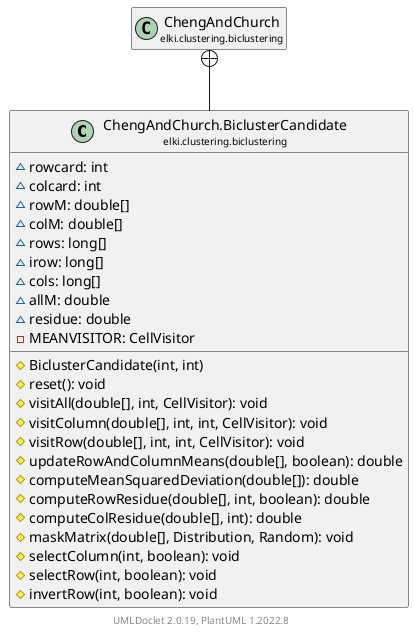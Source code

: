 @startuml
    remove .*\.(Instance|Par|Parameterizer|Factory)$
    set namespaceSeparator none
    hide empty fields
    hide empty methods

    class "<size:14>ChengAndChurch.BiclusterCandidate\n<size:10>elki.clustering.biclustering" as elki.clustering.biclustering.ChengAndChurch.BiclusterCandidate [[ChengAndChurch.BiclusterCandidate.html]] {
        ~rowcard: int
        ~colcard: int
        ~rowM: double[]
        ~colM: double[]
        ~rows: long[]
        ~irow: long[]
        ~cols: long[]
        ~allM: double
        ~residue: double
        -MEANVISITOR: CellVisitor
        #BiclusterCandidate(int, int)
        #reset(): void
        #visitAll(double[], int, CellVisitor): void
        #visitColumn(double[], int, int, CellVisitor): void
        #visitRow(double[], int, int, CellVisitor): void
        #updateRowAndColumnMeans(double[], boolean): double
        #computeMeanSquaredDeviation(double[]): double
        #computeRowResidue(double[], int, boolean): double
        #computeColResidue(double[], int): double
        #maskMatrix(double[], Distribution, Random): void
        #selectColumn(int, boolean): void
        #selectRow(int, boolean): void
        #invertRow(int, boolean): void
    }

    class "<size:14>ChengAndChurch\n<size:10>elki.clustering.biclustering" as elki.clustering.biclustering.ChengAndChurch [[ChengAndChurch.html]]

    elki.clustering.biclustering.ChengAndChurch +-- elki.clustering.biclustering.ChengAndChurch.BiclusterCandidate

    center footer UMLDoclet 2.0.19, PlantUML 1.2022.8
@enduml
